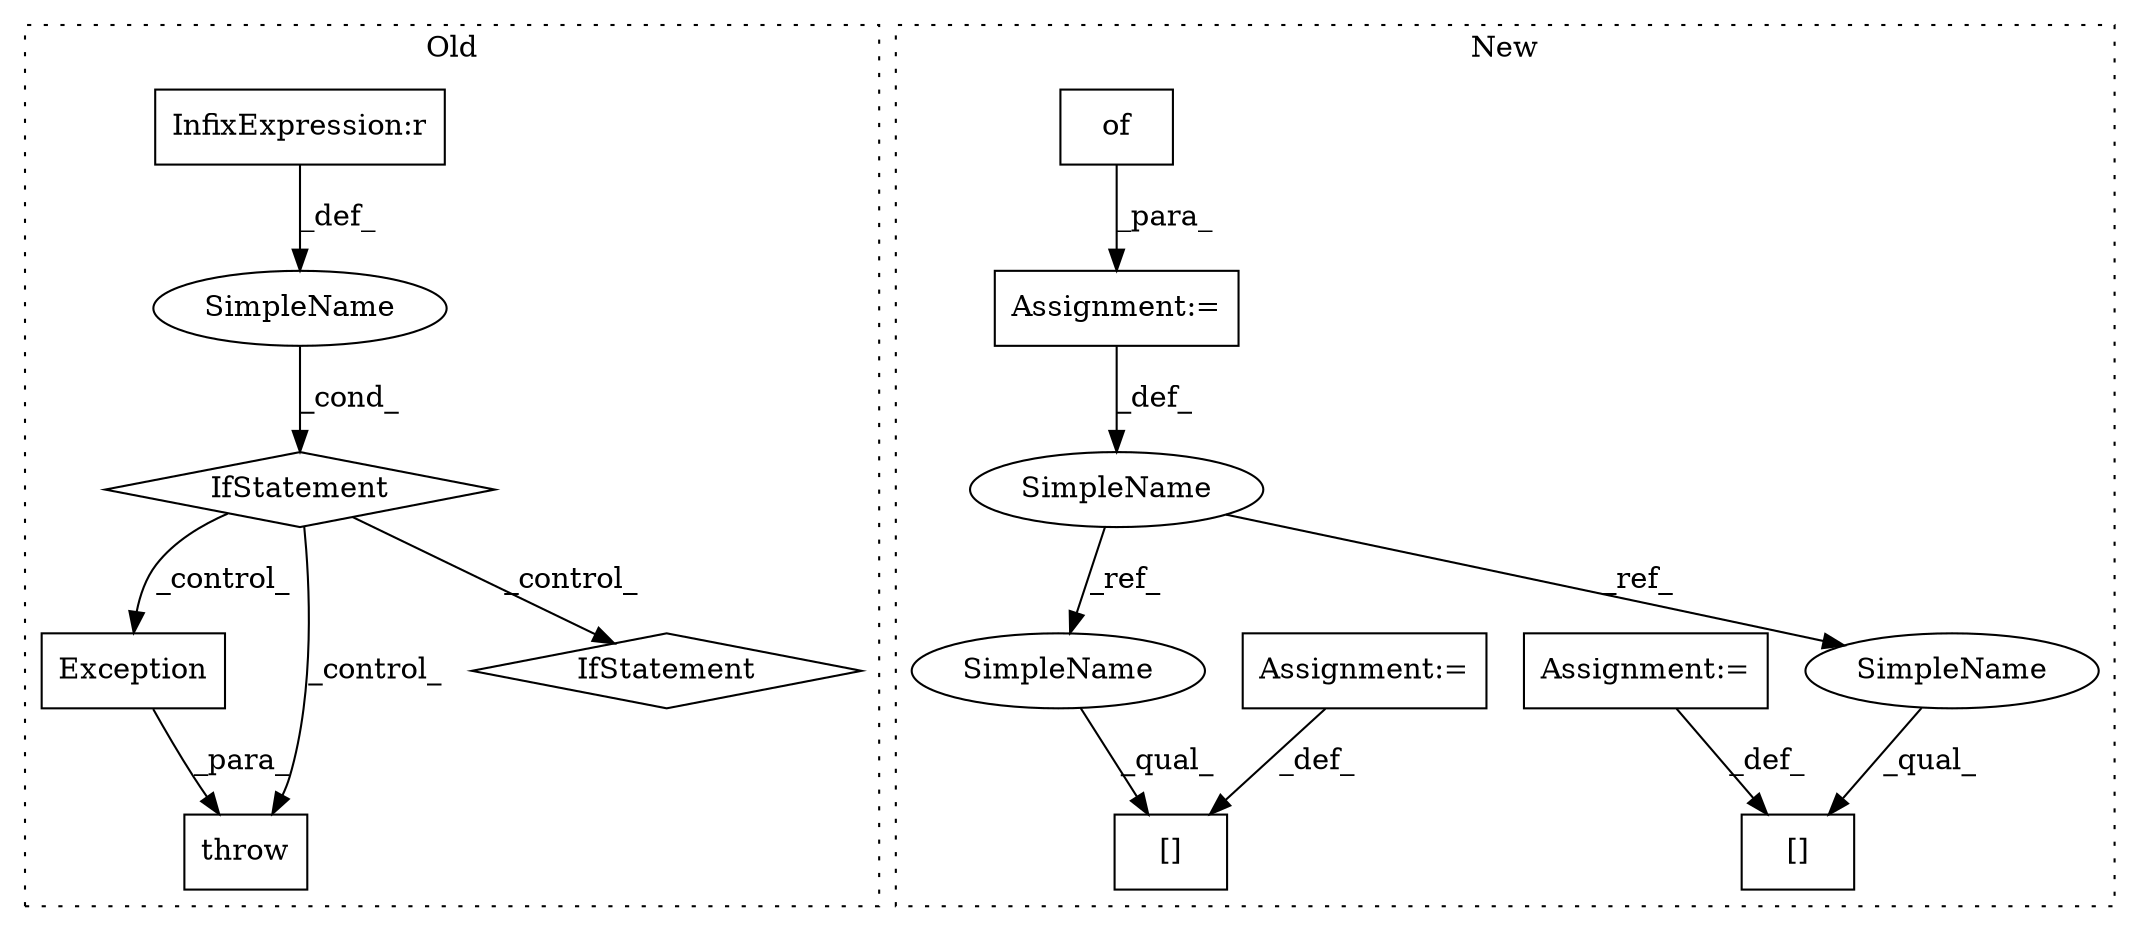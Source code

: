 digraph G {
subgraph cluster0 {
1 [label="Exception" a="32" s="907,990" l="10,1" shape="box"];
3 [label="throw" a="53" s="901" l="6" shape="box"];
4 [label="SimpleName" a="42" s="" l="" shape="ellipse"];
5 [label="IfStatement" a="25" s="1007,1024" l="4,2" shape="diamond"];
7 [label="InfixExpression:r" a="27" s="849" l="4" shape="box"];
8 [label="IfStatement" a="25" s="835,861" l="4,2" shape="diamond"];
label = "Old";
style="dotted";
}
subgraph cluster1 {
2 [label="of" a="32" s="910" l="4" shape="box"];
6 [label="Assignment:=" a="7" s="905" l="1" shape="box"];
9 [label="[]" a="2" s="1302,1316" l="7,1" shape="box"];
10 [label="SimpleName" a="42" s="899" l="6" shape="ellipse"];
11 [label="[]" a="2" s="1189,1215" l="7,1" shape="box"];
12 [label="Assignment:=" a="7" s="1216" l="1" shape="box"];
13 [label="Assignment:=" a="7" s="1317" l="1" shape="box"];
14 [label="SimpleName" a="42" s="1302" l="6" shape="ellipse"];
15 [label="SimpleName" a="42" s="1189" l="6" shape="ellipse"];
label = "New";
style="dotted";
}
1 -> 3 [label="_para_"];
2 -> 6 [label="_para_"];
4 -> 8 [label="_cond_"];
6 -> 10 [label="_def_"];
7 -> 4 [label="_def_"];
8 -> 1 [label="_control_"];
8 -> 3 [label="_control_"];
8 -> 5 [label="_control_"];
10 -> 15 [label="_ref_"];
10 -> 14 [label="_ref_"];
12 -> 11 [label="_def_"];
13 -> 9 [label="_def_"];
14 -> 9 [label="_qual_"];
15 -> 11 [label="_qual_"];
}